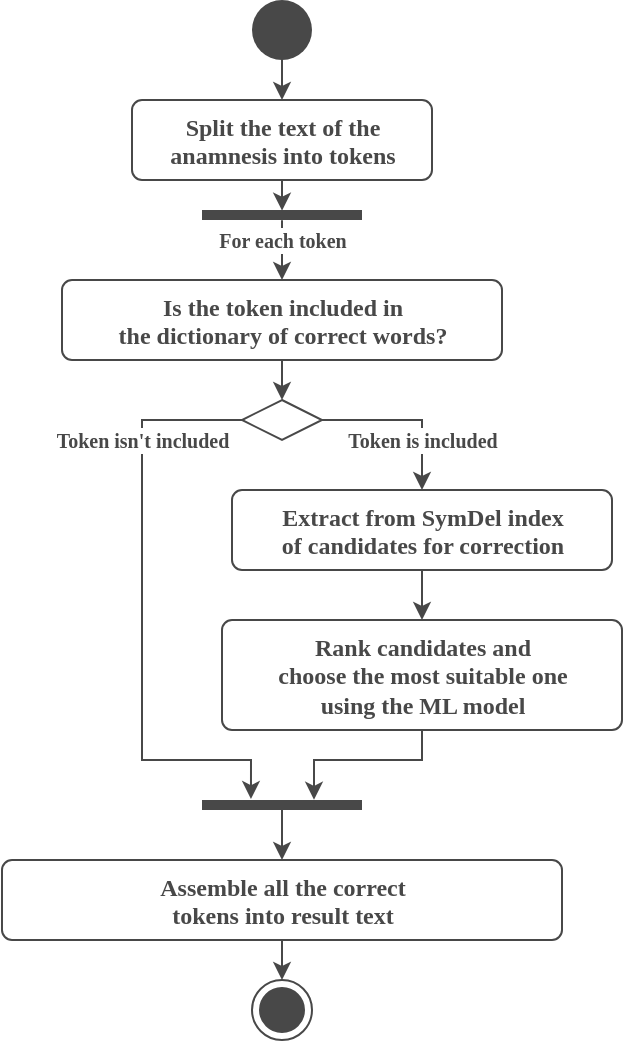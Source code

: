 <mxfile version="15.9.1" type="device"><diagram id="61VdjfadAhDr90nPG6A9" name="Page-1"><mxGraphModel dx="1504" dy="396" grid="1" gridSize="10" guides="1" tooltips="1" connect="1" arrows="1" fold="1" page="1" pageScale="1" pageWidth="827" pageHeight="1169" math="0" shadow="0"><root><mxCell id="0"/><mxCell id="1" parent="0"/><mxCell id="WbfAhR3PzNlKg7V9zck_-1" style="edgeStyle=orthogonalEdgeStyle;rounded=0;orthogonalLoop=1;jettySize=auto;html=1;exitX=0.5;exitY=1;exitDx=0;exitDy=0;entryX=0.5;entryY=0;entryDx=0;entryDy=0;strokeColor=#484848;" parent="1" source="WbfAhR3PzNlKg7V9zck_-2" edge="1" target="WbfAhR3PzNlKg7V9zck_-8"><mxGeometry relative="1" as="geometry"><Array as="points"><mxPoint x="135" y="280"/></Array><mxPoint x="220" y="444" as="targetPoint"/></mxGeometry></mxCell><mxCell id="WbfAhR3PzNlKg7V9zck_-2" value="" style="ellipse;fillColor=#484848;strokeColor=none;" parent="1" vertex="1"><mxGeometry x="120" y="270" width="30" height="30" as="geometry"/></mxCell><mxCell id="WbfAhR3PzNlKg7V9zck_-8" value="&lt;font color=&quot;#484848&quot;&gt;&lt;b&gt;Split the text of the &lt;br&gt;anamnesis into tokens&lt;/b&gt;&lt;/font&gt;" style="html=1;align=center;verticalAlign=top;rounded=1;absoluteArcSize=1;arcSize=10;dashed=0;fillColor=#FFFFFF;strokeColor=#484848;fontFamily=Montserrat;fontSource=https%3A%2F%2Ffonts.googleapis.com%2Fcss%3Ffamily%3DMontserrat;" parent="1" vertex="1"><mxGeometry x="60" y="320" width="150" height="40" as="geometry"/></mxCell><mxCell id="WbfAhR3PzNlKg7V9zck_-51" value="&lt;b style=&quot;color: rgb(72 , 72 , 72) ; font-family: &amp;#34;montserrat&amp;#34; ; font-size: x-small ; font-style: normal ; letter-spacing: normal ; text-align: center ; text-indent: 0px ; text-transform: none ; word-spacing: 0px&quot;&gt;For each token&lt;/b&gt;" style="edgeStyle=orthogonalEdgeStyle;rounded=0;orthogonalLoop=1;jettySize=auto;html=1;strokeColor=#484848;exitX=1.031;exitY=0.5;exitDx=0;exitDy=0;exitPerimeter=0;" parent="1" source="D_i69omSW4-4UMKgqZ6J-21" target="D_i69omSW4-4UMKgqZ6J-4" edge="1"><mxGeometry x="0.198" relative="1" as="geometry"><mxPoint x="135" y="350" as="sourcePoint"/><mxPoint x="400" y="369" as="targetPoint"/><Array as="points"/><mxPoint as="offset"/></mxGeometry></mxCell><mxCell id="D_i69omSW4-4UMKgqZ6J-4" value="&lt;b&gt;&lt;font color=&quot;#484848&quot;&gt;Is the token included in &lt;br&gt;the dictionary of correct words?&lt;/font&gt;&lt;/b&gt;" style="html=1;align=center;verticalAlign=top;rounded=1;absoluteArcSize=1;arcSize=10;dashed=0;fillColor=#FFFFFF;strokeColor=#484848;fontFamily=Montserrat;fontSource=https%3A%2F%2Ffonts.googleapis.com%2Fcss%3Ffamily%3DMontserrat;" vertex="1" parent="1"><mxGeometry x="25" y="410" width="220" height="40" as="geometry"/></mxCell><mxCell id="D_i69omSW4-4UMKgqZ6J-5" value="" style="rhombus;strokeColor=#484848;fillColor=#FFFFFF;aspect=fixed;direction=north;rotation=90;" vertex="1" parent="1"><mxGeometry x="125" y="460" width="20" height="40" as="geometry"/></mxCell><mxCell id="D_i69omSW4-4UMKgqZ6J-6" value="" style="edgeStyle=orthogonalEdgeStyle;rounded=0;orthogonalLoop=1;jettySize=auto;html=1;strokeColor=#484848;exitX=0.5;exitY=1;exitDx=0;exitDy=0;entryX=0.5;entryY=0;entryDx=0;entryDy=0;" edge="1" parent="1" source="D_i69omSW4-4UMKgqZ6J-4" target="D_i69omSW4-4UMKgqZ6J-5"><mxGeometry x="-0.111" relative="1" as="geometry"><mxPoint x="129.8" y="455" as="sourcePoint"/><mxPoint x="129.8" y="495" as="targetPoint"/><Array as="points"/><mxPoint as="offset"/></mxGeometry></mxCell><mxCell id="D_i69omSW4-4UMKgqZ6J-7" value="&lt;font color=&quot;#484848&quot; face=&quot;montserrat&quot; size=&quot;1&quot;&gt;&lt;b&gt;Token is included&lt;/b&gt;&lt;/font&gt;" style="edgeStyle=orthogonalEdgeStyle;rounded=0;orthogonalLoop=1;jettySize=auto;html=1;strokeColor=#484848;exitX=1;exitY=0.5;exitDx=0;exitDy=0;entryX=0.5;entryY=0;entryDx=0;entryDy=0;" edge="1" parent="1" source="D_i69omSW4-4UMKgqZ6J-5" target="D_i69omSW4-4UMKgqZ6J-9"><mxGeometry x="0.412" relative="1" as="geometry"><mxPoint x="145" y="450" as="sourcePoint"/><mxPoint x="210" y="480" as="targetPoint"/><Array as="points"/><mxPoint as="offset"/></mxGeometry></mxCell><mxCell id="D_i69omSW4-4UMKgqZ6J-8" value="&lt;b style=&quot;font-style: normal ; letter-spacing: normal ; text-align: center ; text-indent: 0px ; text-transform: none ; word-spacing: 0px ; color: rgb(72 , 72 , 72) ; font-family: &amp;#34;montserrat&amp;#34; ; font-size: x-small&quot;&gt;Token isn't included&lt;/b&gt;" style="edgeStyle=orthogonalEdgeStyle;rounded=0;orthogonalLoop=1;jettySize=auto;html=1;strokeColor=#484848;exitX=0;exitY=0.5;exitDx=0;exitDy=0;entryX=-0.098;entryY=0.694;entryDx=0;entryDy=0;entryPerimeter=0;" edge="1" parent="1" source="D_i69omSW4-4UMKgqZ6J-5" target="D_i69omSW4-4UMKgqZ6J-22"><mxGeometry x="-0.592" relative="1" as="geometry"><mxPoint x="165" y="490" as="sourcePoint"/><mxPoint x="80" y="510" as="targetPoint"/><Array as="points"><mxPoint x="65" y="480"/><mxPoint x="65" y="650"/><mxPoint x="120" y="650"/></Array><mxPoint as="offset"/></mxGeometry></mxCell><mxCell id="D_i69omSW4-4UMKgqZ6J-9" value="&lt;font color=&quot;#484848&quot;&gt;&lt;b&gt;Extract from SymDel index &lt;br&gt;of candidates for correction&lt;/b&gt;&lt;/font&gt;" style="html=1;align=center;verticalAlign=top;rounded=1;absoluteArcSize=1;arcSize=10;dashed=0;fillColor=#FFFFFF;strokeColor=#484848;fontFamily=Montserrat;fontSource=https%3A%2F%2Ffonts.googleapis.com%2Fcss%3Ffamily%3DMontserrat;" vertex="1" parent="1"><mxGeometry x="110" y="515" width="190" height="40" as="geometry"/></mxCell><mxCell id="D_i69omSW4-4UMKgqZ6J-10" value="&lt;font color=&quot;#484848&quot;&gt;&lt;b&gt;Rank candidates and &lt;br&gt;choose the most suitable one &lt;br&gt;using the ML model&lt;/b&gt;&lt;/font&gt;" style="html=1;align=center;verticalAlign=top;rounded=1;absoluteArcSize=1;arcSize=10;dashed=0;fillColor=#FFFFFF;strokeColor=#484848;fontFamily=Montserrat;fontSource=https%3A%2F%2Ffonts.googleapis.com%2Fcss%3Ffamily%3DMontserrat;" vertex="1" parent="1"><mxGeometry x="105" y="580" width="200" height="55" as="geometry"/></mxCell><mxCell id="D_i69omSW4-4UMKgqZ6J-12" value="" style="edgeStyle=orthogonalEdgeStyle;rounded=0;orthogonalLoop=1;jettySize=auto;html=1;strokeColor=#484848;exitX=0.5;exitY=1;exitDx=0;exitDy=0;entryX=0.5;entryY=0;entryDx=0;entryDy=0;" edge="1" parent="1" source="D_i69omSW4-4UMKgqZ6J-9" target="D_i69omSW4-4UMKgqZ6J-10"><mxGeometry x="-0.111" relative="1" as="geometry"><mxPoint x="165" y="490" as="sourcePoint"/><mxPoint x="220" y="533.5" as="targetPoint"/><Array as="points"/><mxPoint as="offset"/></mxGeometry></mxCell><mxCell id="D_i69omSW4-4UMKgqZ6J-13" value="&lt;font color=&quot;#484848&quot;&gt;&lt;b&gt;Assemble all the correct &lt;br&gt;tokens into result text&lt;/b&gt;&lt;/font&gt;" style="html=1;align=center;verticalAlign=top;rounded=1;absoluteArcSize=1;arcSize=10;dashed=0;fillColor=#FFFFFF;strokeColor=#484848;fontFamily=Montserrat;fontSource=https%3A%2F%2Ffonts.googleapis.com%2Fcss%3Ffamily%3DMontserrat;" vertex="1" parent="1"><mxGeometry x="-5" y="700" width="280" height="40" as="geometry"/></mxCell><mxCell id="D_i69omSW4-4UMKgqZ6J-14" value="" style="edgeStyle=orthogonalEdgeStyle;rounded=0;orthogonalLoop=1;jettySize=auto;html=1;strokeColor=#484848;exitX=0.5;exitY=1;exitDx=0;exitDy=0;entryX=-0.027;entryY=0.301;entryDx=0;entryDy=0;entryPerimeter=0;" edge="1" parent="1" source="D_i69omSW4-4UMKgqZ6J-10" target="D_i69omSW4-4UMKgqZ6J-22"><mxGeometry x="-0.111" relative="1" as="geometry"><mxPoint x="220" y="565" as="sourcePoint"/><mxPoint x="170" y="670" as="targetPoint"/><Array as="points"><mxPoint x="205" y="650"/><mxPoint x="151" y="650"/><mxPoint x="151" y="670"/></Array><mxPoint as="offset"/></mxGeometry></mxCell><mxCell id="D_i69omSW4-4UMKgqZ6J-15" value="" style="ellipse;html=1;shape=endState;fillColor=#484848;strokeColor=#484848;" vertex="1" parent="1"><mxGeometry x="120" y="760" width="30" height="30" as="geometry"/></mxCell><mxCell id="D_i69omSW4-4UMKgqZ6J-16" value="" style="edgeStyle=orthogonalEdgeStyle;rounded=0;orthogonalLoop=1;jettySize=auto;html=1;strokeColor=#484848;exitX=0.5;exitY=1;exitDx=0;exitDy=0;entryX=0.5;entryY=0;entryDx=0;entryDy=0;" edge="1" parent="1" source="D_i69omSW4-4UMKgqZ6J-13" target="D_i69omSW4-4UMKgqZ6J-15"><mxGeometry x="-0.111" relative="1" as="geometry"><mxPoint x="215" y="700" as="sourcePoint"/><mxPoint x="215" y="750" as="targetPoint"/><Array as="points"/><mxPoint as="offset"/></mxGeometry></mxCell><mxCell id="D_i69omSW4-4UMKgqZ6J-20" value="" style="edgeStyle=orthogonalEdgeStyle;rounded=0;orthogonalLoop=1;jettySize=auto;html=1;strokeColor=#484848;exitX=0.5;exitY=1;exitDx=0;exitDy=0;entryX=0.063;entryY=0.5;entryDx=0;entryDy=0;entryPerimeter=0;" edge="1" parent="1" source="WbfAhR3PzNlKg7V9zck_-8" target="D_i69omSW4-4UMKgqZ6J-21"><mxGeometry x="-0.111" relative="1" as="geometry"><mxPoint x="180" y="420" as="sourcePoint"/><mxPoint x="135" y="380" as="targetPoint"/><Array as="points"/><mxPoint as="offset"/></mxGeometry></mxCell><mxCell id="D_i69omSW4-4UMKgqZ6J-21" value="" style="html=1;points=[];perimeter=orthogonalPerimeter;strokeColor=none;fillColor=#484848;direction=south;" vertex="1" parent="1"><mxGeometry x="95" y="375" width="80" height="5" as="geometry"/></mxCell><mxCell id="D_i69omSW4-4UMKgqZ6J-22" value="" style="html=1;points=[];perimeter=orthogonalPerimeter;strokeColor=none;fillColor=#484848;direction=south;" vertex="1" parent="1"><mxGeometry x="95" y="670" width="80" height="5" as="geometry"/></mxCell><mxCell id="D_i69omSW4-4UMKgqZ6J-23" value="" style="edgeStyle=orthogonalEdgeStyle;rounded=0;orthogonalLoop=1;jettySize=auto;html=1;strokeColor=#484848;entryX=0.5;entryY=0;entryDx=0;entryDy=0;exitX=0.874;exitY=0.5;exitDx=0;exitDy=0;exitPerimeter=0;" edge="1" parent="1" source="D_i69omSW4-4UMKgqZ6J-22" target="D_i69omSW4-4UMKgqZ6J-13"><mxGeometry x="-0.111" relative="1" as="geometry"><mxPoint x="135" y="680" as="sourcePoint"/><mxPoint x="165" y="687.42" as="targetPoint"/><Array as="points"/><mxPoint as="offset"/></mxGeometry></mxCell></root></mxGraphModel></diagram></mxfile>
